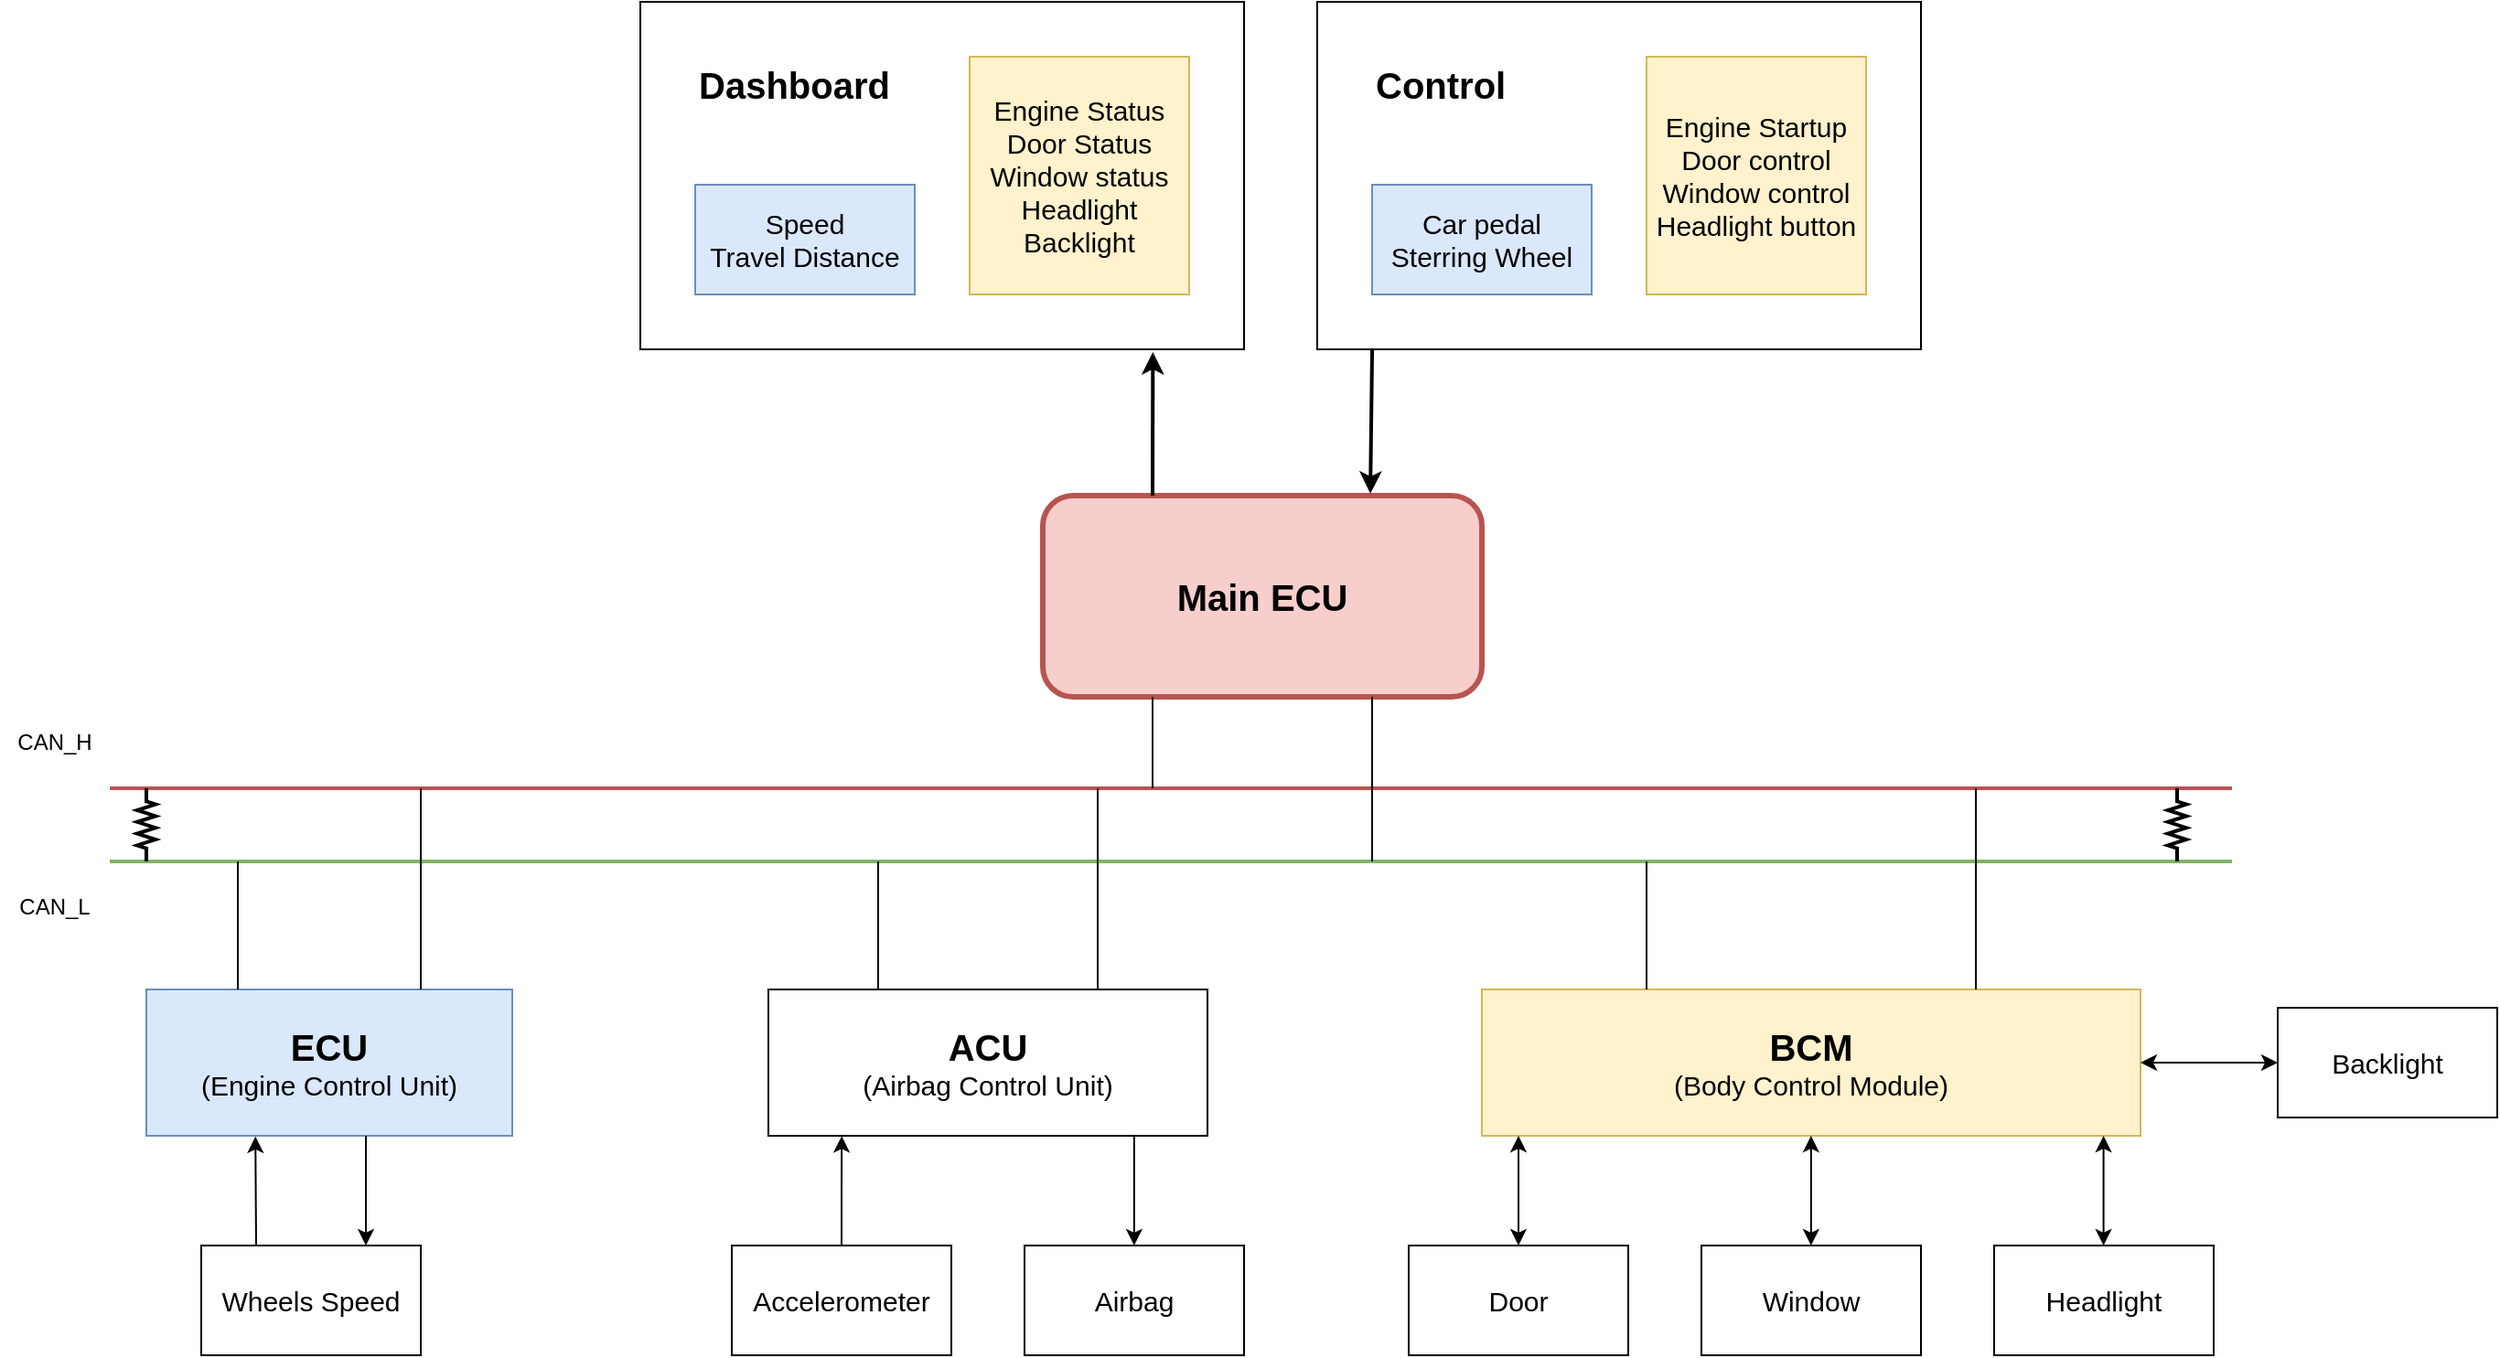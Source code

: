 <mxfile version="27.1.4">
  <diagram name="Page-1" id="SgBg9UnDBhTWqE6wUWMR">
    <mxGraphModel dx="2887" dy="2174" grid="1" gridSize="10" guides="1" tooltips="1" connect="1" arrows="1" fold="1" page="1" pageScale="1" pageWidth="850" pageHeight="1100" math="0" shadow="0">
      <root>
        <mxCell id="0" />
        <mxCell id="1" parent="0" />
        <mxCell id="EBua4EwX1-XOJ06J3Kp9-1" value="Main ECU" style="rounded=1;whiteSpace=wrap;html=1;fontSize=20;fillColor=#f8cecc;strokeColor=#b85450;strokeWidth=3;fontStyle=1" parent="1" vertex="1">
          <mxGeometry x="390" y="240" width="240" height="110" as="geometry" />
        </mxCell>
        <mxCell id="EBua4EwX1-XOJ06J3Kp9-2" value="" style="rounded=0;whiteSpace=wrap;html=1;" parent="1" vertex="1">
          <mxGeometry x="170" y="-30" width="330" height="190" as="geometry" />
        </mxCell>
        <mxCell id="EBua4EwX1-XOJ06J3Kp9-3" value="&lt;div&gt;&lt;br&gt;&lt;/div&gt;" style="rounded=0;whiteSpace=wrap;html=1;" parent="1" vertex="1">
          <mxGeometry x="540" y="-30" width="330" height="190" as="geometry" />
        </mxCell>
        <mxCell id="EBua4EwX1-XOJ06J3Kp9-5" value="Speed&lt;div&gt;Travel Distance&lt;/div&gt;" style="rounded=0;whiteSpace=wrap;html=1;fillColor=#dae8fc;strokeColor=#6c8ebf;fontSize=15;" parent="1" vertex="1">
          <mxGeometry x="200" y="70" width="120" height="60" as="geometry" />
        </mxCell>
        <mxCell id="EBua4EwX1-XOJ06J3Kp9-7" value="&lt;div&gt;&lt;div&gt;Engine Status&lt;/div&gt;Door Status&lt;div&gt;Window status&lt;/div&gt;&lt;/div&gt;Headlight&lt;div&gt;Backlight&lt;/div&gt;" style="rounded=0;whiteSpace=wrap;html=1;fillColor=#fff2cc;strokeColor=#d6b656;fontSize=15;" parent="1" vertex="1">
          <mxGeometry x="350" width="120" height="130" as="geometry" />
        </mxCell>
        <mxCell id="EBua4EwX1-XOJ06J3Kp9-8" value="Car pedal&lt;div&gt;Sterring Wheel&lt;/div&gt;" style="rounded=0;whiteSpace=wrap;html=1;fillColor=#dae8fc;strokeColor=#6c8ebf;fontSize=15;" parent="1" vertex="1">
          <mxGeometry x="570" y="70" width="120" height="60" as="geometry" />
        </mxCell>
        <mxCell id="EBua4EwX1-XOJ06J3Kp9-9" value="&lt;div&gt;Engine Startup&lt;/div&gt;Door control&lt;div&gt;Window control&lt;/div&gt;&lt;div&gt;Headlight button&lt;/div&gt;" style="rounded=0;whiteSpace=wrap;html=1;fillColor=#fff2cc;strokeColor=#d6b656;fontSize=15;" parent="1" vertex="1">
          <mxGeometry x="720" width="120" height="130" as="geometry" />
        </mxCell>
        <mxCell id="EBua4EwX1-XOJ06J3Kp9-10" value="Dashboard" style="text;html=1;align=left;verticalAlign=middle;whiteSpace=wrap;rounded=0;fontSize=20;fontStyle=1" parent="1" vertex="1">
          <mxGeometry x="200" width="110" height="30" as="geometry" />
        </mxCell>
        <mxCell id="EBua4EwX1-XOJ06J3Kp9-11" value="Control" style="text;html=1;align=left;verticalAlign=middle;whiteSpace=wrap;rounded=0;fontSize=20;fontStyle=1" parent="1" vertex="1">
          <mxGeometry x="570" width="110" height="30" as="geometry" />
        </mxCell>
        <mxCell id="EBua4EwX1-XOJ06J3Kp9-12" value="" style="endArrow=classic;html=1;rounded=0;exitX=0.25;exitY=0;exitDx=0;exitDy=0;entryX=0.849;entryY=1.008;entryDx=0;entryDy=0;entryPerimeter=0;strokeWidth=2;" parent="1" source="EBua4EwX1-XOJ06J3Kp9-1" target="EBua4EwX1-XOJ06J3Kp9-2" edge="1">
          <mxGeometry width="50" height="50" relative="1" as="geometry">
            <mxPoint x="425" y="230" as="sourcePoint" />
            <mxPoint x="475" y="190" as="targetPoint" />
          </mxGeometry>
        </mxCell>
        <mxCell id="EBua4EwX1-XOJ06J3Kp9-13" value="" style="endArrow=none;html=1;rounded=0;exitX=0.746;exitY=0.017;exitDx=0;exitDy=0;entryX=0.091;entryY=1.013;entryDx=0;entryDy=0;entryPerimeter=0;exitPerimeter=0;startFill=1;startArrow=classic;strokeWidth=2;" parent="1" edge="1">
          <mxGeometry width="50" height="50" relative="1" as="geometry">
            <mxPoint x="569.04" y="238.87" as="sourcePoint" />
            <mxPoint x="570.03" y="159.47" as="targetPoint" />
          </mxGeometry>
        </mxCell>
        <mxCell id="EBua4EwX1-XOJ06J3Kp9-14" value="" style="endArrow=none;html=1;rounded=0;strokeWidth=2;fillColor=#f8cecc;strokeColor=#b85450;" parent="1" edge="1">
          <mxGeometry width="50" height="50" relative="1" as="geometry">
            <mxPoint x="-120" y="400" as="sourcePoint" />
            <mxPoint x="1040" y="400" as="targetPoint" />
          </mxGeometry>
        </mxCell>
        <mxCell id="EBua4EwX1-XOJ06J3Kp9-15" value="" style="endArrow=none;html=1;rounded=0;strokeWidth=2;fillColor=#d5e8d4;strokeColor=#82b366;" parent="1" edge="1">
          <mxGeometry width="50" height="50" relative="1" as="geometry">
            <mxPoint x="-120" y="440" as="sourcePoint" />
            <mxPoint x="1040" y="440" as="targetPoint" />
          </mxGeometry>
        </mxCell>
        <mxCell id="EBua4EwX1-XOJ06J3Kp9-16" value="CAN_H" style="text;html=1;align=center;verticalAlign=middle;whiteSpace=wrap;rounded=0;" parent="1" vertex="1">
          <mxGeometry x="-180" y="360" width="60" height="30" as="geometry" />
        </mxCell>
        <mxCell id="EBua4EwX1-XOJ06J3Kp9-17" value="CAN_L" style="text;html=1;align=center;verticalAlign=middle;whiteSpace=wrap;rounded=0;" parent="1" vertex="1">
          <mxGeometry x="-180" y="450" width="60" height="30" as="geometry" />
        </mxCell>
        <mxCell id="EBua4EwX1-XOJ06J3Kp9-22" value="&lt;div&gt;&lt;div&gt;&lt;font style=&quot;font-size: 20px;&quot;&gt;&lt;b&gt;ECU&lt;/b&gt;&lt;/font&gt;&lt;/div&gt;&lt;/div&gt;&lt;div&gt;&lt;font style=&quot;font-size: 15px;&quot;&gt;(Engine Control Unit)&lt;/font&gt;&lt;/div&gt;" style="rounded=0;whiteSpace=wrap;html=1;fillColor=#dae8fc;strokeColor=#6c8ebf;" parent="1" vertex="1">
          <mxGeometry x="-100" y="510" width="200" height="80" as="geometry" />
        </mxCell>
        <mxCell id="EBua4EwX1-XOJ06J3Kp9-24" value="&lt;font style=&quot;font-size: 15px;&quot;&gt;Wheels Speed&lt;/font&gt;" style="rounded=0;whiteSpace=wrap;html=1;" parent="1" vertex="1">
          <mxGeometry x="-70" y="650" width="120" height="60" as="geometry" />
        </mxCell>
        <mxCell id="EBua4EwX1-XOJ06J3Kp9-25" value="" style="endArrow=classic;html=1;rounded=0;entryX=0.298;entryY=1.005;entryDx=0;entryDy=0;entryPerimeter=0;" parent="1" target="EBua4EwX1-XOJ06J3Kp9-22" edge="1">
          <mxGeometry width="50" height="50" relative="1" as="geometry">
            <mxPoint x="-40" y="650" as="sourcePoint" />
            <mxPoint x="10" y="600" as="targetPoint" />
          </mxGeometry>
        </mxCell>
        <mxCell id="EBua4EwX1-XOJ06J3Kp9-26" value="" style="endArrow=none;html=1;rounded=0;entryX=0.298;entryY=1.005;entryDx=0;entryDy=0;entryPerimeter=0;startFill=1;startArrow=classic;" parent="1" edge="1">
          <mxGeometry width="50" height="50" relative="1" as="geometry">
            <mxPoint x="20" y="650" as="sourcePoint" />
            <mxPoint x="20" y="590" as="targetPoint" />
          </mxGeometry>
        </mxCell>
        <mxCell id="EBua4EwX1-XOJ06J3Kp9-27" value="&lt;div&gt;&lt;div&gt;&lt;font style=&quot;font-size: 20px;&quot;&gt;&lt;b&gt;ACU&lt;/b&gt;&lt;/font&gt;&lt;/div&gt;&lt;/div&gt;&lt;div&gt;&lt;font style=&quot;font-size: 15px;&quot;&gt;(Airbag Control Unit)&lt;/font&gt;&lt;/div&gt;" style="rounded=0;whiteSpace=wrap;html=1;" parent="1" vertex="1">
          <mxGeometry x="240" y="510" width="240" height="80" as="geometry" />
        </mxCell>
        <mxCell id="EBua4EwX1-XOJ06J3Kp9-28" value="&lt;font style=&quot;font-size: 15px;&quot;&gt;Accelerometer&lt;/font&gt;" style="rounded=0;whiteSpace=wrap;html=1;" parent="1" vertex="1">
          <mxGeometry x="220" y="650" width="120" height="60" as="geometry" />
        </mxCell>
        <mxCell id="EBua4EwX1-XOJ06J3Kp9-29" value="&lt;font style=&quot;font-size: 15px;&quot;&gt;Airbag&lt;/font&gt;" style="rounded=0;whiteSpace=wrap;html=1;" parent="1" vertex="1">
          <mxGeometry x="380" y="650" width="120" height="60" as="geometry" />
        </mxCell>
        <mxCell id="EBua4EwX1-XOJ06J3Kp9-30" style="edgeStyle=orthogonalEdgeStyle;rounded=0;orthogonalLoop=1;jettySize=auto;html=1;entryX=0.167;entryY=1.002;entryDx=0;entryDy=0;entryPerimeter=0;" parent="1" source="EBua4EwX1-XOJ06J3Kp9-28" target="EBua4EwX1-XOJ06J3Kp9-27" edge="1">
          <mxGeometry relative="1" as="geometry" />
        </mxCell>
        <mxCell id="EBua4EwX1-XOJ06J3Kp9-31" style="edgeStyle=orthogonalEdgeStyle;rounded=0;orthogonalLoop=1;jettySize=auto;html=1;entryX=0.167;entryY=1.002;entryDx=0;entryDy=0;entryPerimeter=0;endArrow=none;startFill=1;startArrow=classic;" parent="1" edge="1">
          <mxGeometry relative="1" as="geometry">
            <mxPoint x="439.93" y="650" as="sourcePoint" />
            <mxPoint x="439.93" y="590" as="targetPoint" />
          </mxGeometry>
        </mxCell>
        <mxCell id="EBua4EwX1-XOJ06J3Kp9-32" value="&lt;div&gt;&lt;div&gt;&lt;font style=&quot;font-size: 20px;&quot;&gt;&lt;b&gt;BCM&lt;/b&gt;&lt;/font&gt;&lt;/div&gt;&lt;/div&gt;&lt;div&gt;&lt;font style=&quot;font-size: 15px;&quot;&gt;(Body Control Module)&lt;/font&gt;&lt;/div&gt;" style="rounded=0;whiteSpace=wrap;html=1;fillColor=#fff2cc;strokeColor=#d6b656;" parent="1" vertex="1">
          <mxGeometry x="630" y="510" width="360" height="80" as="geometry" />
        </mxCell>
        <mxCell id="EBua4EwX1-XOJ06J3Kp9-33" value="&lt;font style=&quot;font-size: 15px;&quot;&gt;Door&lt;/font&gt;" style="rounded=0;whiteSpace=wrap;html=1;" parent="1" vertex="1">
          <mxGeometry x="590" y="650" width="120" height="60" as="geometry" />
        </mxCell>
        <mxCell id="EBua4EwX1-XOJ06J3Kp9-34" value="&lt;font style=&quot;font-size: 15px;&quot;&gt;Window&lt;/font&gt;" style="rounded=0;whiteSpace=wrap;html=1;" parent="1" vertex="1">
          <mxGeometry x="750" y="650" width="120" height="60" as="geometry" />
        </mxCell>
        <mxCell id="EBua4EwX1-XOJ06J3Kp9-35" value="&lt;font style=&quot;font-size: 15px;&quot;&gt;Headlight&lt;/font&gt;" style="rounded=0;whiteSpace=wrap;html=1;" parent="1" vertex="1">
          <mxGeometry x="910" y="650" width="120" height="60" as="geometry" />
        </mxCell>
        <mxCell id="EBua4EwX1-XOJ06J3Kp9-36" value="&lt;font style=&quot;font-size: 15px;&quot;&gt;Backlight&lt;/font&gt;" style="rounded=0;whiteSpace=wrap;html=1;" parent="1" vertex="1">
          <mxGeometry x="1065" y="520" width="120" height="60" as="geometry" />
        </mxCell>
        <mxCell id="EBua4EwX1-XOJ06J3Kp9-37" style="edgeStyle=orthogonalEdgeStyle;rounded=0;orthogonalLoop=1;jettySize=auto;html=1;startArrow=classic;startFill=1;" parent="1" source="EBua4EwX1-XOJ06J3Kp9-33" edge="1">
          <mxGeometry relative="1" as="geometry">
            <mxPoint x="650" y="590" as="targetPoint" />
            <Array as="points">
              <mxPoint x="650" y="590" />
            </Array>
          </mxGeometry>
        </mxCell>
        <mxCell id="EBua4EwX1-XOJ06J3Kp9-38" style="edgeStyle=orthogonalEdgeStyle;rounded=0;orthogonalLoop=1;jettySize=auto;html=1;entryX=0.083;entryY=1;entryDx=0;entryDy=0;entryPerimeter=0;startArrow=classic;startFill=1;" parent="1" edge="1">
          <mxGeometry relative="1" as="geometry">
            <mxPoint x="809.92" y="650" as="sourcePoint" />
            <mxPoint x="809.92" y="590" as="targetPoint" />
          </mxGeometry>
        </mxCell>
        <mxCell id="EBua4EwX1-XOJ06J3Kp9-39" style="edgeStyle=orthogonalEdgeStyle;rounded=0;orthogonalLoop=1;jettySize=auto;html=1;entryX=0.083;entryY=1;entryDx=0;entryDy=0;entryPerimeter=0;startArrow=classic;startFill=1;" parent="1" edge="1">
          <mxGeometry relative="1" as="geometry">
            <mxPoint x="969.79" y="650" as="sourcePoint" />
            <mxPoint x="969.79" y="590" as="targetPoint" />
          </mxGeometry>
        </mxCell>
        <mxCell id="EBua4EwX1-XOJ06J3Kp9-40" style="edgeStyle=orthogonalEdgeStyle;rounded=0;orthogonalLoop=1;jettySize=auto;html=1;entryX=1;entryY=0.5;entryDx=0;entryDy=0;startArrow=classic;startFill=1;exitX=0;exitY=0.5;exitDx=0;exitDy=0;" parent="1" source="EBua4EwX1-XOJ06J3Kp9-36" target="EBua4EwX1-XOJ06J3Kp9-32" edge="1">
          <mxGeometry relative="1" as="geometry">
            <mxPoint x="1030" y="580" as="sourcePoint" />
            <mxPoint x="1030" y="520" as="targetPoint" />
          </mxGeometry>
        </mxCell>
        <mxCell id="EBua4EwX1-XOJ06J3Kp9-41" value="" style="endArrow=none;html=1;rounded=0;exitX=0.25;exitY=0;exitDx=0;exitDy=0;" parent="1" source="EBua4EwX1-XOJ06J3Kp9-22" edge="1">
          <mxGeometry width="50" height="50" relative="1" as="geometry">
            <mxPoint x="-90" y="490" as="sourcePoint" />
            <mxPoint x="-50" y="440" as="targetPoint" />
          </mxGeometry>
        </mxCell>
        <mxCell id="EBua4EwX1-XOJ06J3Kp9-42" value="" style="endArrow=none;html=1;rounded=0;exitX=0.75;exitY=0;exitDx=0;exitDy=0;" parent="1" source="EBua4EwX1-XOJ06J3Kp9-22" edge="1">
          <mxGeometry width="50" height="50" relative="1" as="geometry">
            <mxPoint x="40" y="510" as="sourcePoint" />
            <mxPoint x="50" y="400" as="targetPoint" />
          </mxGeometry>
        </mxCell>
        <mxCell id="EBua4EwX1-XOJ06J3Kp9-43" value="" style="endArrow=none;html=1;rounded=0;exitX=0.75;exitY=0;exitDx=0;exitDy=0;" parent="1" source="EBua4EwX1-XOJ06J3Kp9-27" edge="1">
          <mxGeometry width="50" height="50" relative="1" as="geometry">
            <mxPoint x="424" y="510" as="sourcePoint" />
            <mxPoint x="420" y="400" as="targetPoint" />
          </mxGeometry>
        </mxCell>
        <mxCell id="EBua4EwX1-XOJ06J3Kp9-44" value="" style="endArrow=none;html=1;rounded=0;exitX=0.25;exitY=0;exitDx=0;exitDy=0;" parent="1" source="EBua4EwX1-XOJ06J3Kp9-27" edge="1">
          <mxGeometry width="50" height="50" relative="1" as="geometry">
            <mxPoint x="309.13" y="500" as="sourcePoint" />
            <mxPoint x="300" y="440" as="targetPoint" />
          </mxGeometry>
        </mxCell>
        <mxCell id="EBua4EwX1-XOJ06J3Kp9-45" value="" style="endArrow=none;html=1;rounded=0;exitX=0.75;exitY=0;exitDx=0;exitDy=0;" parent="1" source="EBua4EwX1-XOJ06J3Kp9-32" edge="1">
          <mxGeometry width="50" height="50" relative="1" as="geometry">
            <mxPoint x="900" y="520" as="sourcePoint" />
            <mxPoint x="900" y="400" as="targetPoint" />
          </mxGeometry>
        </mxCell>
        <mxCell id="EBua4EwX1-XOJ06J3Kp9-46" value="" style="endArrow=none;html=1;rounded=0;exitX=0.25;exitY=0;exitDx=0;exitDy=0;" parent="1" source="EBua4EwX1-XOJ06J3Kp9-32" edge="1">
          <mxGeometry width="50" height="50" relative="1" as="geometry">
            <mxPoint x="730" y="500" as="sourcePoint" />
            <mxPoint x="720" y="440" as="targetPoint" />
          </mxGeometry>
        </mxCell>
        <mxCell id="EBua4EwX1-XOJ06J3Kp9-47" value="" style="endArrow=none;html=1;rounded=0;entryX=0.75;entryY=1;entryDx=0;entryDy=0;" parent="1" target="EBua4EwX1-XOJ06J3Kp9-1" edge="1">
          <mxGeometry width="50" height="50" relative="1" as="geometry">
            <mxPoint x="570" y="440" as="sourcePoint" />
            <mxPoint x="560" y="350" as="targetPoint" />
          </mxGeometry>
        </mxCell>
        <mxCell id="EBua4EwX1-XOJ06J3Kp9-48" value="" style="endArrow=none;html=1;rounded=0;entryX=0.25;entryY=1;entryDx=0;entryDy=0;" parent="1" target="EBua4EwX1-XOJ06J3Kp9-1" edge="1">
          <mxGeometry width="50" height="50" relative="1" as="geometry">
            <mxPoint x="450" y="400" as="sourcePoint" />
            <mxPoint x="460" y="350" as="targetPoint" />
          </mxGeometry>
        </mxCell>
        <mxCell id="EBua4EwX1-XOJ06J3Kp9-49" value="" style="pointerEvents=1;verticalLabelPosition=bottom;shadow=0;dashed=0;align=center;html=1;verticalAlign=top;shape=mxgraph.electrical.resistors.resistor_2;rotation=90;fontSize=15;strokeWidth=2;" parent="1" vertex="1">
          <mxGeometry x="-120" y="415" width="40" height="10" as="geometry" />
        </mxCell>
        <mxCell id="EBua4EwX1-XOJ06J3Kp9-50" value="" style="pointerEvents=1;verticalLabelPosition=bottom;shadow=0;dashed=0;align=center;html=1;verticalAlign=top;shape=mxgraph.electrical.resistors.resistor_2;rotation=90;fontSize=15;strokeWidth=2;" parent="1" vertex="1">
          <mxGeometry x="990" y="415" width="40" height="10" as="geometry" />
        </mxCell>
      </root>
    </mxGraphModel>
  </diagram>
</mxfile>
